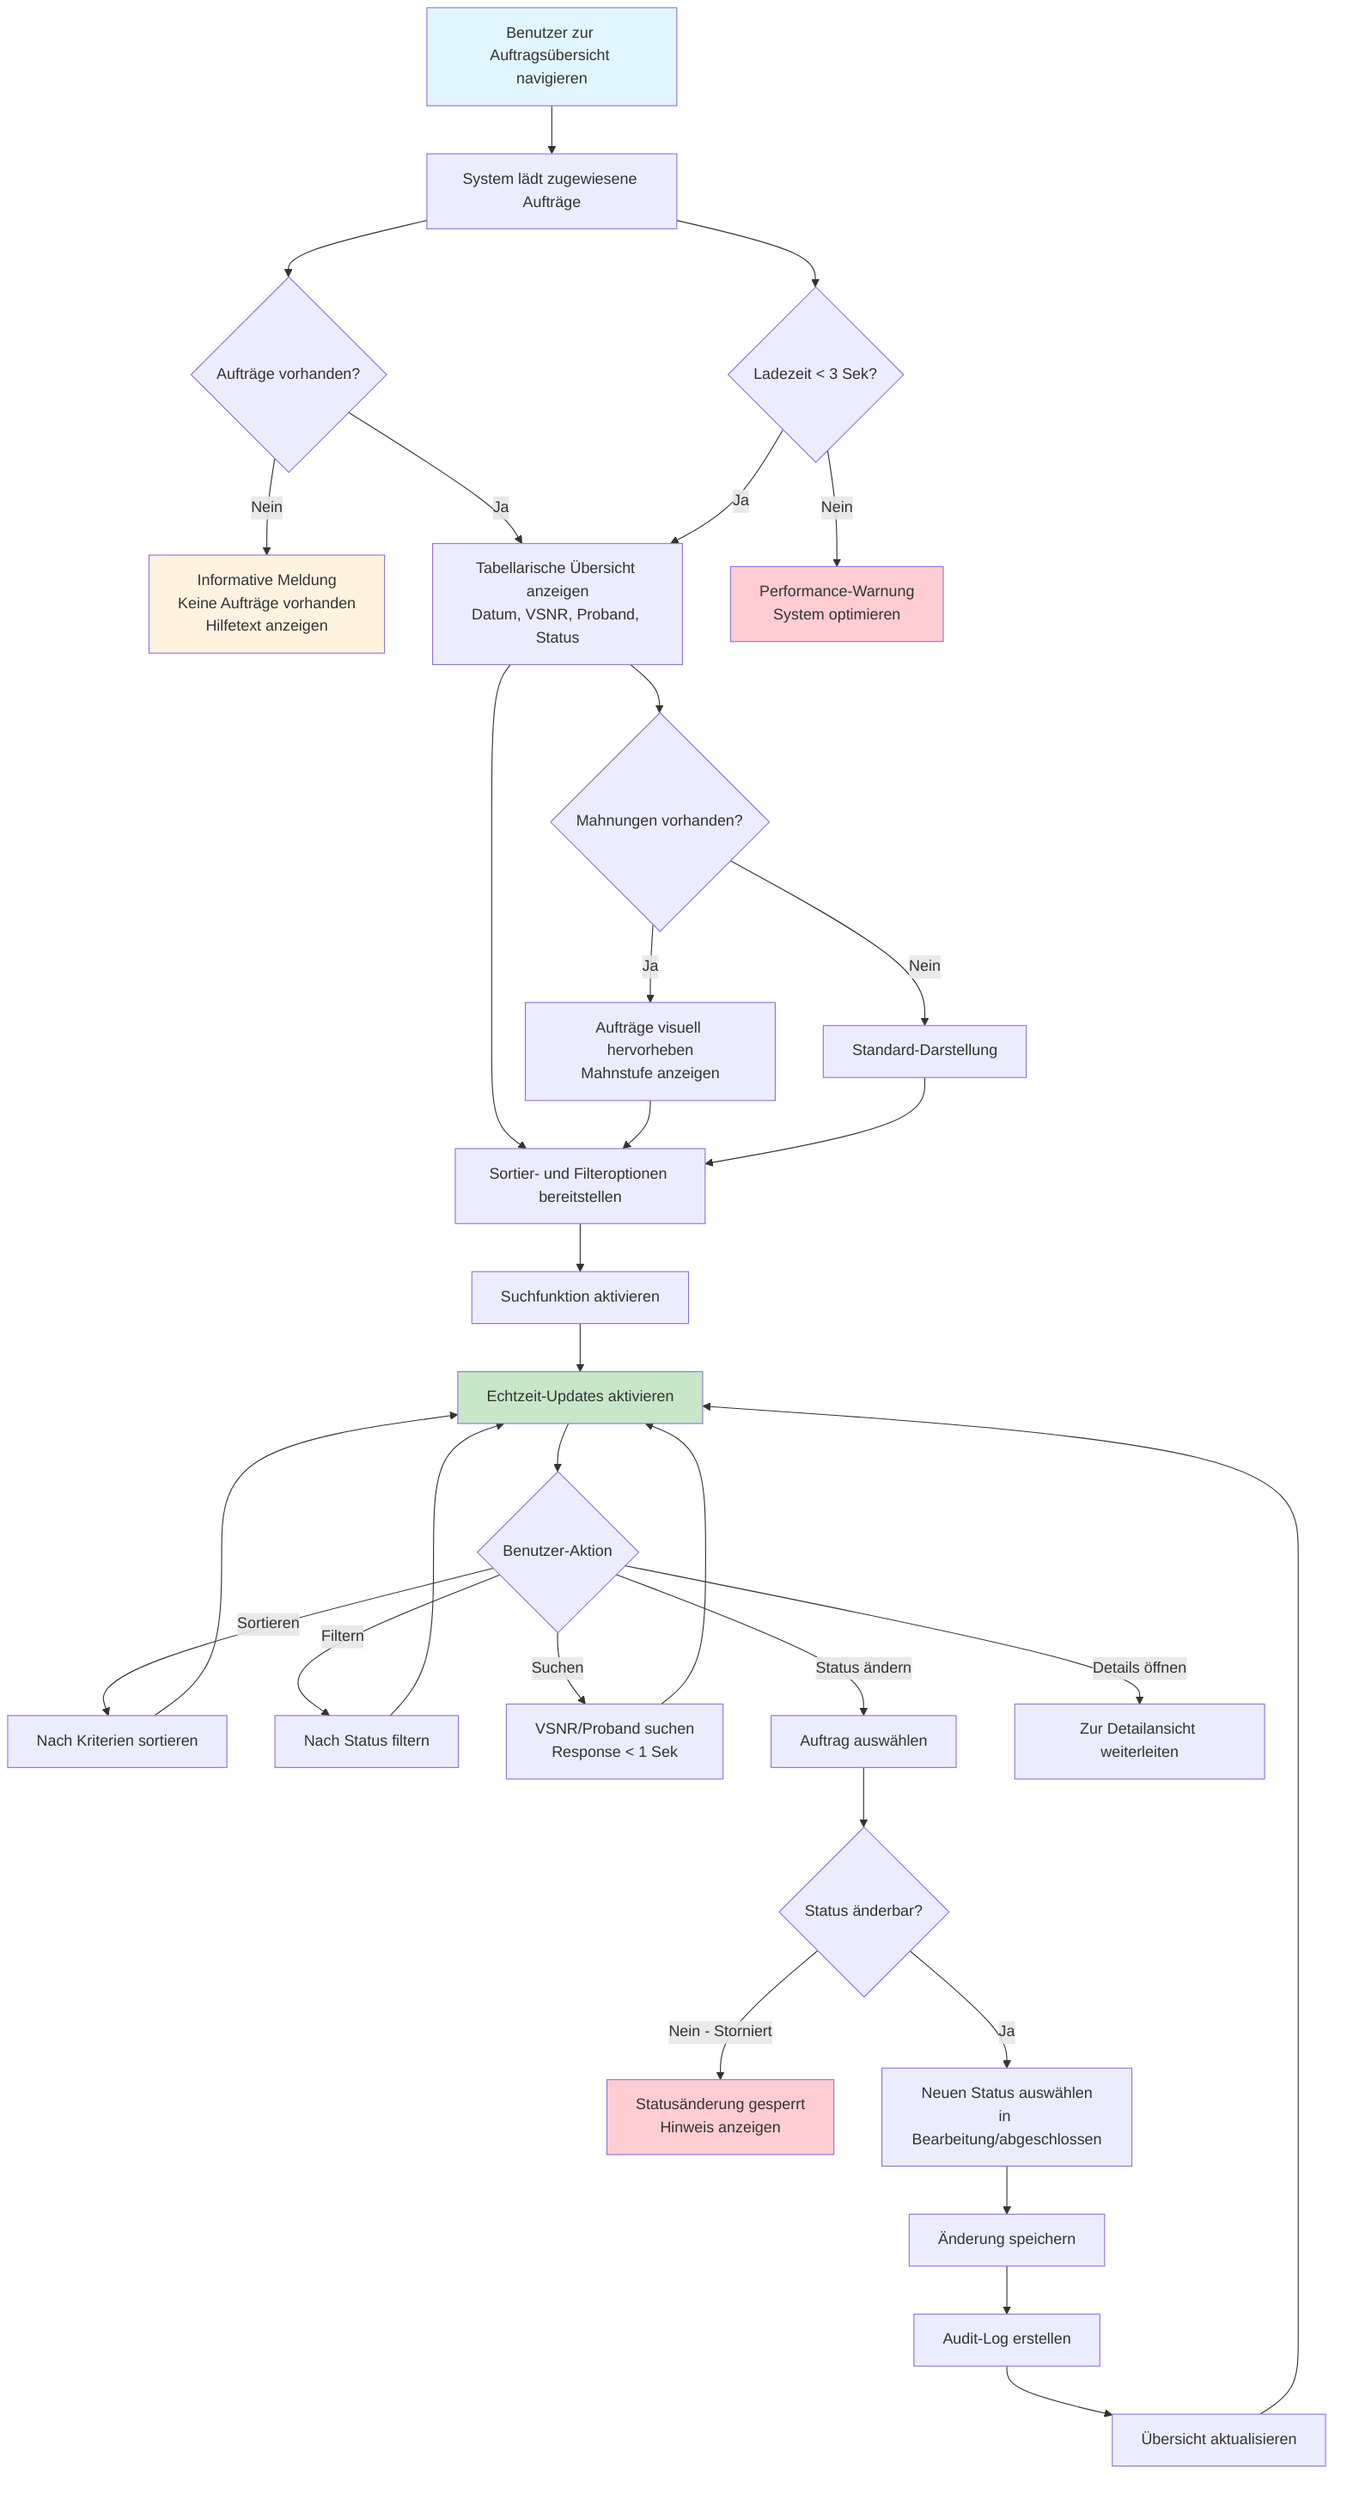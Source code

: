 flowchart TD
    A[Benutzer zur Auftragsübersicht navigieren] --> B[System lädt zugewiesene Aufträge]
    B --> C{Aufträge vorhanden?}
    C -->|Nein| D[Informative Meldung<br/>Keine Aufträge vorhanden<br/>Hilfetext anzeigen]
    C -->|Ja| E[Tabellarische Übersicht anzeigen<br/>Datum, VSNR, Proband, Status]
    E --> F[Sortier- und Filteroptionen bereitstellen]
    F --> G[Suchfunktion aktivieren]
    G --> H[Echtzeit-Updates aktivieren]
    
    %% Benutzer-Aktionen
    H --> I{Benutzer-Aktion}
    I -->|Sortieren| J[Nach Kriterien sortieren]
    I -->|Filtern| K[Nach Status filtern]
    I -->|Suchen| L[VSNR/Proband suchen<br/>Response < 1 Sek]
    I -->|Status ändern| M[Auftrag auswählen]
    I -->|Details öffnen| N[Zur Detailansicht weiterleiten]
    
    %% Status ändern
    M --> O{Status änderbar?}
    O -->|Nein - Storniert| P[Statusänderung gesperrt<br/>Hinweis anzeigen]
    O -->|Ja| Q[Neuen Status auswählen<br/>in Bearbeitung/abgeschlossen]
    Q --> R[Änderung speichern]
    R --> S[Audit-Log erstellen]
    S --> T[Übersicht aktualisieren]
    
    %% Mahnungen
    E --> U{Mahnungen vorhanden?}
    U -->|Ja| V[Aufträge visuell hervorheben<br/>Mahnstufe anzeigen]
    U -->|Nein| W[Standard-Darstellung]
    
    %% Performance-Überwachung
    B --> X{Ladezeit < 3 Sek?}
    X -->|Nein| Y[Performance-Warnung<br/>System optimieren]
    X -->|Ja| E
    
    J --> H
    K --> H
    L --> H
    T --> H
    V --> F
    W --> F
    
    style A fill:#e1f5fe
    style H fill:#c8e6c9
    style D fill:#fff3e0
    style P fill:#ffcdd2
    style Y fill:#ffcdd2